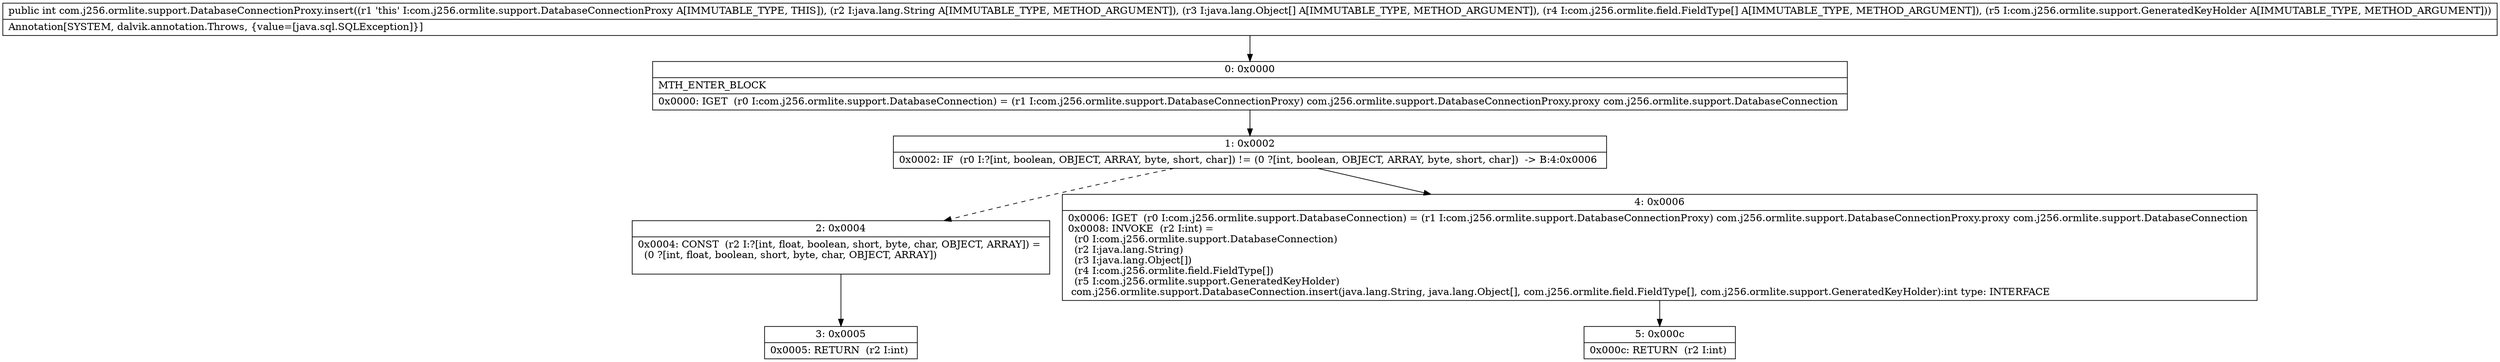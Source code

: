 digraph "CFG forcom.j256.ormlite.support.DatabaseConnectionProxy.insert(Ljava\/lang\/String;[Ljava\/lang\/Object;[Lcom\/j256\/ormlite\/field\/FieldType;Lcom\/j256\/ormlite\/support\/GeneratedKeyHolder;)I" {
Node_0 [shape=record,label="{0\:\ 0x0000|MTH_ENTER_BLOCK\l|0x0000: IGET  (r0 I:com.j256.ormlite.support.DatabaseConnection) = (r1 I:com.j256.ormlite.support.DatabaseConnectionProxy) com.j256.ormlite.support.DatabaseConnectionProxy.proxy com.j256.ormlite.support.DatabaseConnection \l}"];
Node_1 [shape=record,label="{1\:\ 0x0002|0x0002: IF  (r0 I:?[int, boolean, OBJECT, ARRAY, byte, short, char]) != (0 ?[int, boolean, OBJECT, ARRAY, byte, short, char])  \-\> B:4:0x0006 \l}"];
Node_2 [shape=record,label="{2\:\ 0x0004|0x0004: CONST  (r2 I:?[int, float, boolean, short, byte, char, OBJECT, ARRAY]) = \l  (0 ?[int, float, boolean, short, byte, char, OBJECT, ARRAY])\l \l}"];
Node_3 [shape=record,label="{3\:\ 0x0005|0x0005: RETURN  (r2 I:int) \l}"];
Node_4 [shape=record,label="{4\:\ 0x0006|0x0006: IGET  (r0 I:com.j256.ormlite.support.DatabaseConnection) = (r1 I:com.j256.ormlite.support.DatabaseConnectionProxy) com.j256.ormlite.support.DatabaseConnectionProxy.proxy com.j256.ormlite.support.DatabaseConnection \l0x0008: INVOKE  (r2 I:int) = \l  (r0 I:com.j256.ormlite.support.DatabaseConnection)\l  (r2 I:java.lang.String)\l  (r3 I:java.lang.Object[])\l  (r4 I:com.j256.ormlite.field.FieldType[])\l  (r5 I:com.j256.ormlite.support.GeneratedKeyHolder)\l com.j256.ormlite.support.DatabaseConnection.insert(java.lang.String, java.lang.Object[], com.j256.ormlite.field.FieldType[], com.j256.ormlite.support.GeneratedKeyHolder):int type: INTERFACE \l}"];
Node_5 [shape=record,label="{5\:\ 0x000c|0x000c: RETURN  (r2 I:int) \l}"];
MethodNode[shape=record,label="{public int com.j256.ormlite.support.DatabaseConnectionProxy.insert((r1 'this' I:com.j256.ormlite.support.DatabaseConnectionProxy A[IMMUTABLE_TYPE, THIS]), (r2 I:java.lang.String A[IMMUTABLE_TYPE, METHOD_ARGUMENT]), (r3 I:java.lang.Object[] A[IMMUTABLE_TYPE, METHOD_ARGUMENT]), (r4 I:com.j256.ormlite.field.FieldType[] A[IMMUTABLE_TYPE, METHOD_ARGUMENT]), (r5 I:com.j256.ormlite.support.GeneratedKeyHolder A[IMMUTABLE_TYPE, METHOD_ARGUMENT]))  | Annotation[SYSTEM, dalvik.annotation.Throws, \{value=[java.sql.SQLException]\}]\l}"];
MethodNode -> Node_0;
Node_0 -> Node_1;
Node_1 -> Node_2[style=dashed];
Node_1 -> Node_4;
Node_2 -> Node_3;
Node_4 -> Node_5;
}

